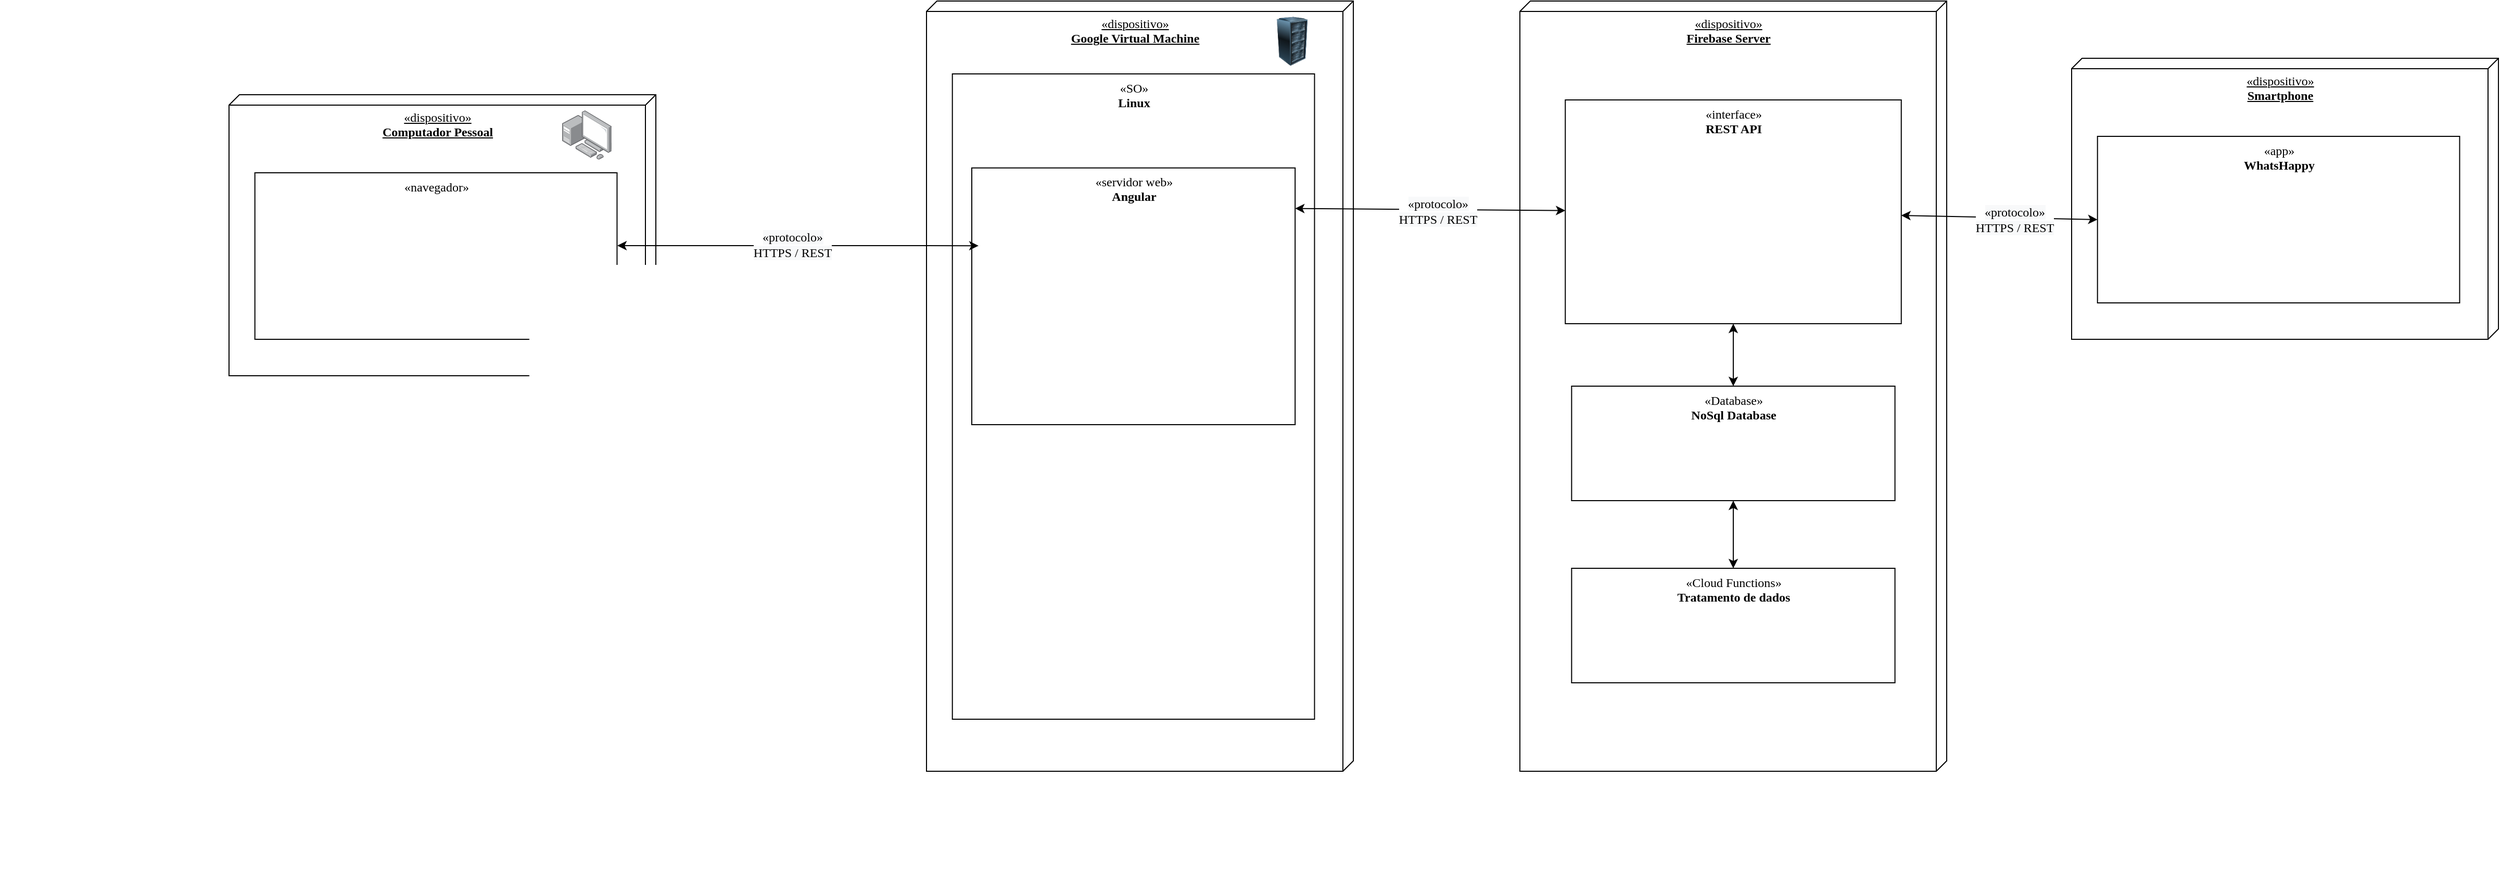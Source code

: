 <mxfile version="13.1.1" type="device"><diagram name="Page-1" id="5f0bae14-7c28-e335-631c-24af17079c00"><mxGraphModel dx="3176" dy="990" grid="1" gridSize="10" guides="1" tooltips="1" connect="1" arrows="1" fold="1" page="1" pageScale="1" pageWidth="1100" pageHeight="850" background="#ffffff" math="0" shadow="0"><root><mxCell id="0"/><mxCell id="1" parent="0"/><mxCell id="NCtaSS7GQ4VLyrY8hRel-9" value="" style="group;fontStyle=0" vertex="1" connectable="0" parent="1"><mxGeometry x="420" y="80" width="630" height="740" as="geometry"/></mxCell><mxCell id="NCtaSS7GQ4VLyrY8hRel-26" value="" style="group" vertex="1" connectable="0" parent="NCtaSS7GQ4VLyrY8hRel-9"><mxGeometry x="220" y="-25" width="410" height="740.0" as="geometry"/></mxCell><mxCell id="NCtaSS7GQ4VLyrY8hRel-1" value="" style="group" vertex="1" connectable="0" parent="NCtaSS7GQ4VLyrY8hRel-26"><mxGeometry width="410" height="740.0" as="geometry"/></mxCell><mxCell id="39150e848f15840c-2" value="«dispositivo»&lt;br&gt;&lt;b&gt;Google Virtual Machine&lt;/b&gt;" style="verticalAlign=top;align=center;spacingTop=8;spacingLeft=2;spacingRight=12;shape=cube;size=10;direction=south;fontStyle=4;html=1;rounded=0;shadow=0;comic=0;labelBackgroundColor=none;strokeWidth=1;fontFamily=Verdana;fontSize=12" parent="NCtaSS7GQ4VLyrY8hRel-1" vertex="1"><mxGeometry width="410" height="740.0" as="geometry"/></mxCell><mxCell id="NCtaSS7GQ4VLyrY8hRel-2" value="«SO»&lt;br&gt;&lt;b&gt;Linux&lt;/b&gt;" style="html=1;rounded=0;shadow=0;comic=0;labelBackgroundColor=none;strokeWidth=1;fontFamily=Verdana;fontSize=12;align=center;verticalAlign=top;" vertex="1" parent="NCtaSS7GQ4VLyrY8hRel-1"><mxGeometry x="24.85" y="70" width="347.88" height="620" as="geometry"/></mxCell><mxCell id="NCtaSS7GQ4VLyrY8hRel-7" value="«servidor web»&lt;br&gt;&lt;b&gt;Angular&lt;/b&gt;" style="html=1;rounded=0;shadow=0;comic=0;labelBackgroundColor=none;strokeWidth=1;fontFamily=Verdana;fontSize=12;align=center;verticalAlign=top;" vertex="1" parent="NCtaSS7GQ4VLyrY8hRel-1"><mxGeometry x="43.485" y="160.333" width="310.606" height="246.667" as="geometry"/></mxCell><mxCell id="NCtaSS7GQ4VLyrY8hRel-8" value="" style="image;html=1;labelBackgroundColor=#ffffff;image=img/lib/clip_art/computers/Server_Rack_128x128.png" vertex="1" parent="NCtaSS7GQ4VLyrY8hRel-1"><mxGeometry x="330.04" y="15" width="42.69" height="47.43" as="geometry"/></mxCell><mxCell id="NCtaSS7GQ4VLyrY8hRel-10" value="" style="group" vertex="1" connectable="0" parent="1"><mxGeometry x="-250" y="170" width="2400" height="740" as="geometry"/></mxCell><mxCell id="NCtaSS7GQ4VLyrY8hRel-47" value="" style="group" vertex="1" connectable="0" parent="NCtaSS7GQ4VLyrY8hRel-10"><mxGeometry x="220" y="-25" width="410" height="445" as="geometry"/></mxCell><mxCell id="NCtaSS7GQ4VLyrY8hRel-11" value="" style="group" vertex="1" connectable="0" parent="NCtaSS7GQ4VLyrY8hRel-47"><mxGeometry width="410" height="445" as="geometry"/></mxCell><mxCell id="NCtaSS7GQ4VLyrY8hRel-12" value="«dispositivo»&lt;br&gt;&lt;b&gt;Computador Pessoal&lt;/b&gt;" style="verticalAlign=top;align=center;spacingTop=8;spacingLeft=2;spacingRight=12;shape=cube;size=10;direction=south;fontStyle=4;html=1;rounded=0;shadow=0;comic=0;labelBackgroundColor=none;strokeWidth=1;fontFamily=Verdana;fontSize=12" vertex="1" parent="NCtaSS7GQ4VLyrY8hRel-11"><mxGeometry width="410" height="270" as="geometry"/></mxCell><mxCell id="NCtaSS7GQ4VLyrY8hRel-13" value="«navegador»" style="html=1;rounded=0;shadow=0;comic=0;labelBackgroundColor=none;strokeWidth=1;fontFamily=Verdana;fontSize=12;align=center;verticalAlign=top;" vertex="1" parent="NCtaSS7GQ4VLyrY8hRel-11"><mxGeometry x="24.85" y="75" width="347.88" height="160" as="geometry"/></mxCell><mxCell id="NCtaSS7GQ4VLyrY8hRel-18" value="" style="points=[];aspect=fixed;html=1;align=center;shadow=0;dashed=0;image;image=img/lib/allied_telesis/computer_and_terminals/Personal_Computer_with_Server.svg;" vertex="1" parent="NCtaSS7GQ4VLyrY8hRel-11"><mxGeometry x="320" y="15.0" width="47.4" height="47.4" as="geometry"/></mxCell><mxCell id="NCtaSS7GQ4VLyrY8hRel-48" value="" style="group" vertex="1" connectable="0" parent="NCtaSS7GQ4VLyrY8hRel-10"><mxGeometry x="230" y="-15" width="2170" height="445" as="geometry"/></mxCell><mxCell id="NCtaSS7GQ4VLyrY8hRel-49" value="" style="group" vertex="1" connectable="0" parent="NCtaSS7GQ4VLyrY8hRel-48"><mxGeometry x="1760" y="-45" width="410" height="490" as="geometry"/></mxCell><mxCell id="NCtaSS7GQ4VLyrY8hRel-50" value="«dispositivo»&lt;br&gt;&lt;b&gt;Smartphone&lt;/b&gt;" style="verticalAlign=top;align=center;spacingTop=8;spacingLeft=2;spacingRight=12;shape=cube;size=10;direction=south;fontStyle=4;html=1;rounded=0;shadow=0;comic=0;labelBackgroundColor=none;strokeWidth=1;fontFamily=Verdana;fontSize=12" vertex="1" parent="NCtaSS7GQ4VLyrY8hRel-49"><mxGeometry width="410" height="270" as="geometry"/></mxCell><mxCell id="NCtaSS7GQ4VLyrY8hRel-51" value="«app»&lt;br&gt;&lt;b&gt;WhatsHappy&lt;/b&gt;" style="html=1;rounded=0;shadow=0;comic=0;labelBackgroundColor=none;strokeWidth=1;fontFamily=Verdana;fontSize=12;align=center;verticalAlign=top;" vertex="1" parent="NCtaSS7GQ4VLyrY8hRel-49"><mxGeometry x="24.85" y="75" width="347.88" height="160" as="geometry"/></mxCell><mxCell id="NCtaSS7GQ4VLyrY8hRel-55" value="" style="shape=image;html=1;verticalAlign=top;verticalLabelPosition=bottom;labelBackgroundColor=#ffffff;imageAspect=0;aspect=fixed;image=https://cdn2.iconfinder.com/data/icons/freecns-cumulus/16/519964-027_Smartphone-128.png" vertex="1" parent="NCtaSS7GQ4VLyrY8hRel-49"><mxGeometry x="322.73" y="20" width="50" height="50" as="geometry"/></mxCell><mxCell id="NCtaSS7GQ4VLyrY8hRel-22" style="rounded=0;orthogonalLoop=1;jettySize=auto;html=1;entryX=0.021;entryY=0.303;entryDx=0;entryDy=0;entryPerimeter=0;startArrow=classic;startFill=1;" edge="1" parent="1" target="NCtaSS7GQ4VLyrY8hRel-7"><mxGeometry relative="1" as="geometry"><mxPoint x="343" y="290" as="sourcePoint"/></mxGeometry></mxCell><mxCell id="NCtaSS7GQ4VLyrY8hRel-25" value="&lt;span style=&quot;font-family: &amp;#34;verdana&amp;#34; ; font-size: 12px ; background-color: rgb(248 , 249 , 250)&quot;&gt;«protocolo»&lt;br&gt;HTTPS / REST&lt;br&gt;&lt;/span&gt;" style="edgeLabel;html=1;align=center;verticalAlign=middle;resizable=0;points=[];" vertex="1" connectable="0" parent="NCtaSS7GQ4VLyrY8hRel-22"><mxGeometry x="0.196" y="1" relative="1" as="geometry"><mxPoint x="-40.12" as="offset"/></mxGeometry></mxCell><mxCell id="NCtaSS7GQ4VLyrY8hRel-29" value="" style="group;fontStyle=0" vertex="1" connectable="0" parent="1"><mxGeometry x="990" y="80" width="630" height="740" as="geometry"/></mxCell><mxCell id="NCtaSS7GQ4VLyrY8hRel-30" value="" style="group" vertex="1" connectable="0" parent="NCtaSS7GQ4VLyrY8hRel-29"><mxGeometry x="220" y="-25" width="410" height="740.0" as="geometry"/></mxCell><mxCell id="NCtaSS7GQ4VLyrY8hRel-31" value="" style="group" vertex="1" connectable="0" parent="NCtaSS7GQ4VLyrY8hRel-30"><mxGeometry width="410" height="740.0" as="geometry"/></mxCell><mxCell id="NCtaSS7GQ4VLyrY8hRel-32" value="«dispositivo»&lt;br&gt;&lt;b&gt;Firebase Server&lt;/b&gt;" style="verticalAlign=top;align=center;spacingTop=8;spacingLeft=2;spacingRight=12;shape=cube;size=10;direction=south;fontStyle=4;html=1;rounded=0;shadow=0;comic=0;labelBackgroundColor=none;strokeWidth=1;fontFamily=Verdana;fontSize=12" vertex="1" parent="NCtaSS7GQ4VLyrY8hRel-31"><mxGeometry width="410" height="740.0" as="geometry"/></mxCell><mxCell id="NCtaSS7GQ4VLyrY8hRel-38" style="edgeStyle=none;rounded=0;orthogonalLoop=1;jettySize=auto;html=1;exitX=0.5;exitY=1;exitDx=0;exitDy=0;entryX=0.5;entryY=0;entryDx=0;entryDy=0;startArrow=classic;startFill=1;" edge="1" parent="NCtaSS7GQ4VLyrY8hRel-31" source="NCtaSS7GQ4VLyrY8hRel-33" target="NCtaSS7GQ4VLyrY8hRel-34"><mxGeometry relative="1" as="geometry"/></mxCell><mxCell id="NCtaSS7GQ4VLyrY8hRel-33" value="«interface»&lt;br&gt;&lt;b&gt;REST API&lt;/b&gt;" style="html=1;rounded=0;shadow=0;comic=0;labelBackgroundColor=none;strokeWidth=1;fontFamily=Verdana;fontSize=12;align=center;verticalAlign=top;" vertex="1" parent="NCtaSS7GQ4VLyrY8hRel-31"><mxGeometry x="43.63" y="95" width="322.73" height="215" as="geometry"/></mxCell><mxCell id="NCtaSS7GQ4VLyrY8hRel-64" style="edgeStyle=none;rounded=0;orthogonalLoop=1;jettySize=auto;html=1;exitX=0.5;exitY=1;exitDx=0;exitDy=0;startArrow=classic;startFill=1;" edge="1" parent="NCtaSS7GQ4VLyrY8hRel-31" source="NCtaSS7GQ4VLyrY8hRel-34" target="NCtaSS7GQ4VLyrY8hRel-63"><mxGeometry relative="1" as="geometry"/></mxCell><mxCell id="NCtaSS7GQ4VLyrY8hRel-34" value="«Database»&lt;br&gt;&lt;b&gt;NoSql Database&lt;/b&gt;" style="html=1;rounded=0;shadow=0;comic=0;labelBackgroundColor=none;strokeWidth=1;fontFamily=Verdana;fontSize=12;align=center;verticalAlign=top;" vertex="1" parent="NCtaSS7GQ4VLyrY8hRel-31"><mxGeometry x="49.69" y="370" width="310.61" height="110" as="geometry"/></mxCell><mxCell id="NCtaSS7GQ4VLyrY8hRel-45" value="" style="shape=image;html=1;verticalAlign=top;verticalLabelPosition=bottom;labelBackgroundColor=#ffffff;imageAspect=0;aspect=fixed;image=https://cdn4.iconfinder.com/data/icons/google-i-o-2016/512/google_firebase-2-128.png" vertex="1" parent="NCtaSS7GQ4VLyrY8hRel-31"><mxGeometry x="320" y="15" width="55" height="55" as="geometry"/></mxCell><mxCell id="NCtaSS7GQ4VLyrY8hRel-63" value="«Cloud Functions»&lt;br&gt;&lt;b&gt;Tratamento de dados&lt;/b&gt;" style="html=1;rounded=0;shadow=0;comic=0;labelBackgroundColor=none;strokeWidth=1;fontFamily=Verdana;fontSize=12;align=center;verticalAlign=top;" vertex="1" parent="NCtaSS7GQ4VLyrY8hRel-31"><mxGeometry x="49.69" y="545" width="310.61" height="110" as="geometry"/></mxCell><mxCell id="NCtaSS7GQ4VLyrY8hRel-39" style="edgeStyle=none;rounded=0;orthogonalLoop=1;jettySize=auto;html=1;startArrow=classic;startFill=1;exitX=1;exitY=0.158;exitDx=0;exitDy=0;exitPerimeter=0;" edge="1" parent="1" source="NCtaSS7GQ4VLyrY8hRel-7" target="NCtaSS7GQ4VLyrY8hRel-33"><mxGeometry relative="1" as="geometry"/></mxCell><mxCell id="NCtaSS7GQ4VLyrY8hRel-41" value="&lt;span style=&quot;font-family: &amp;#34;verdana&amp;#34; ; font-size: 12px ; background-color: rgb(248 , 249 , 250)&quot;&gt;«protocolo»&lt;br&gt;HTTPS / REST&lt;br&gt;&lt;/span&gt;" style="edgeLabel;html=1;align=center;verticalAlign=middle;resizable=0;points=[];" vertex="1" connectable="0" parent="NCtaSS7GQ4VLyrY8hRel-39"><mxGeometry x="0.199" y="4" relative="1" as="geometry"><mxPoint x="-18.8" y="5.24" as="offset"/></mxGeometry></mxCell><mxCell id="NCtaSS7GQ4VLyrY8hRel-53" style="edgeStyle=none;rounded=0;orthogonalLoop=1;jettySize=auto;html=1;exitX=0;exitY=0.5;exitDx=0;exitDy=0;startArrow=classic;startFill=1;" edge="1" parent="1" source="NCtaSS7GQ4VLyrY8hRel-51" target="NCtaSS7GQ4VLyrY8hRel-33"><mxGeometry relative="1" as="geometry"/></mxCell><mxCell id="NCtaSS7GQ4VLyrY8hRel-54" value="&lt;span style=&quot;font-family: &amp;#34;verdana&amp;#34; ; font-size: 12px ; background-color: rgb(248 , 249 , 250)&quot;&gt;«protocolo»&lt;br&gt;HTTPS / REST&lt;br&gt;&lt;/span&gt;" style="edgeLabel;html=1;align=center;verticalAlign=middle;resizable=0;points=[];" vertex="1" connectable="0" parent="NCtaSS7GQ4VLyrY8hRel-53"><mxGeometry x="-0.149" y="1" relative="1" as="geometry"><mxPoint as="offset"/></mxGeometry></mxCell></root></mxGraphModel></diagram></mxfile>